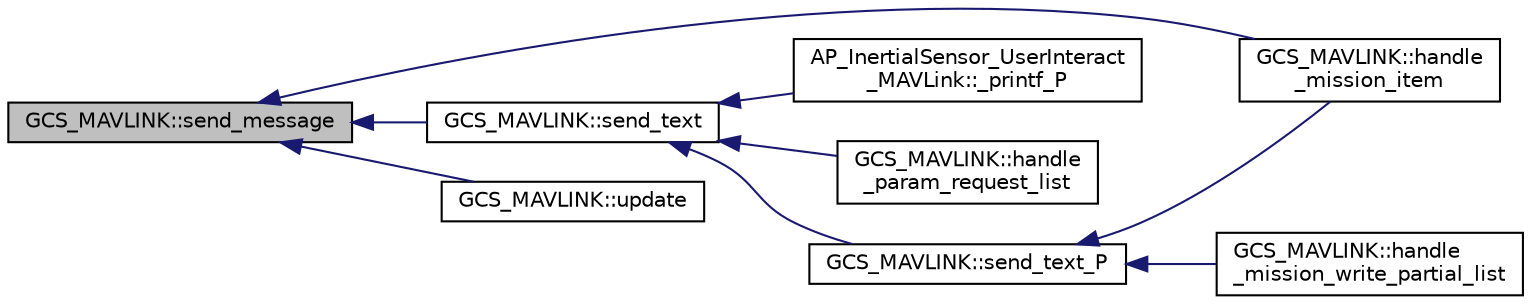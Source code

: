 digraph "GCS_MAVLINK::send_message"
{
 // INTERACTIVE_SVG=YES
  edge [fontname="Helvetica",fontsize="10",labelfontname="Helvetica",labelfontsize="10"];
  node [fontname="Helvetica",fontsize="10",shape=record];
  rankdir="LR";
  Node1 [label="GCS_MAVLINK::send_message",height=0.2,width=0.4,color="black", fillcolor="grey75", style="filled" fontcolor="black"];
  Node1 -> Node2 [dir="back",color="midnightblue",fontsize="10",style="solid",fontname="Helvetica"];
  Node2 [label="GCS_MAVLINK::handle\l_mission_item",height=0.2,width=0.4,color="black", fillcolor="white", style="filled",URL="$classGCS__MAVLINK.html#a143a91427102a9aea995d10bad67f435"];
  Node1 -> Node3 [dir="back",color="midnightblue",fontsize="10",style="solid",fontname="Helvetica"];
  Node3 [label="GCS_MAVLINK::send_text",height=0.2,width=0.4,color="black", fillcolor="white", style="filled",URL="$classGCS__MAVLINK.html#a1cde0c4232c296db943613ab2e378427"];
  Node3 -> Node4 [dir="back",color="midnightblue",fontsize="10",style="solid",fontname="Helvetica"];
  Node4 [label="AP_InertialSensor_UserInteract\l_MAVLink::_printf_P",height=0.2,width=0.4,color="black", fillcolor="white", style="filled",URL="$classAP__InertialSensor__UserInteract__MAVLink.html#a1a59b8482c469e2038348c25ba6e3009"];
  Node3 -> Node5 [dir="back",color="midnightblue",fontsize="10",style="solid",fontname="Helvetica"];
  Node5 [label="GCS_MAVLINK::handle\l_param_request_list",height=0.2,width=0.4,color="black", fillcolor="white", style="filled",URL="$classGCS__MAVLINK.html#a45f2a7f8ba45e6d161ba4d6971e3fd66"];
  Node3 -> Node6 [dir="back",color="midnightblue",fontsize="10",style="solid",fontname="Helvetica"];
  Node6 [label="GCS_MAVLINK::send_text_P",height=0.2,width=0.4,color="black", fillcolor="white", style="filled",URL="$classGCS__MAVLINK.html#a06e50860e622dcb7f8c492a4a70a0daa"];
  Node6 -> Node7 [dir="back",color="midnightblue",fontsize="10",style="solid",fontname="Helvetica"];
  Node7 [label="GCS_MAVLINK::handle\l_mission_write_partial_list",height=0.2,width=0.4,color="black", fillcolor="white", style="filled",URL="$classGCS__MAVLINK.html#add72083180081323352d4f701ae0d7d2"];
  Node6 -> Node2 [dir="back",color="midnightblue",fontsize="10",style="solid",fontname="Helvetica"];
  Node1 -> Node8 [dir="back",color="midnightblue",fontsize="10",style="solid",fontname="Helvetica"];
  Node8 [label="GCS_MAVLINK::update",height=0.2,width=0.4,color="black", fillcolor="white", style="filled",URL="$classGCS__MAVLINK.html#a7d8788ed53976a200971612229fe2533"];
}

